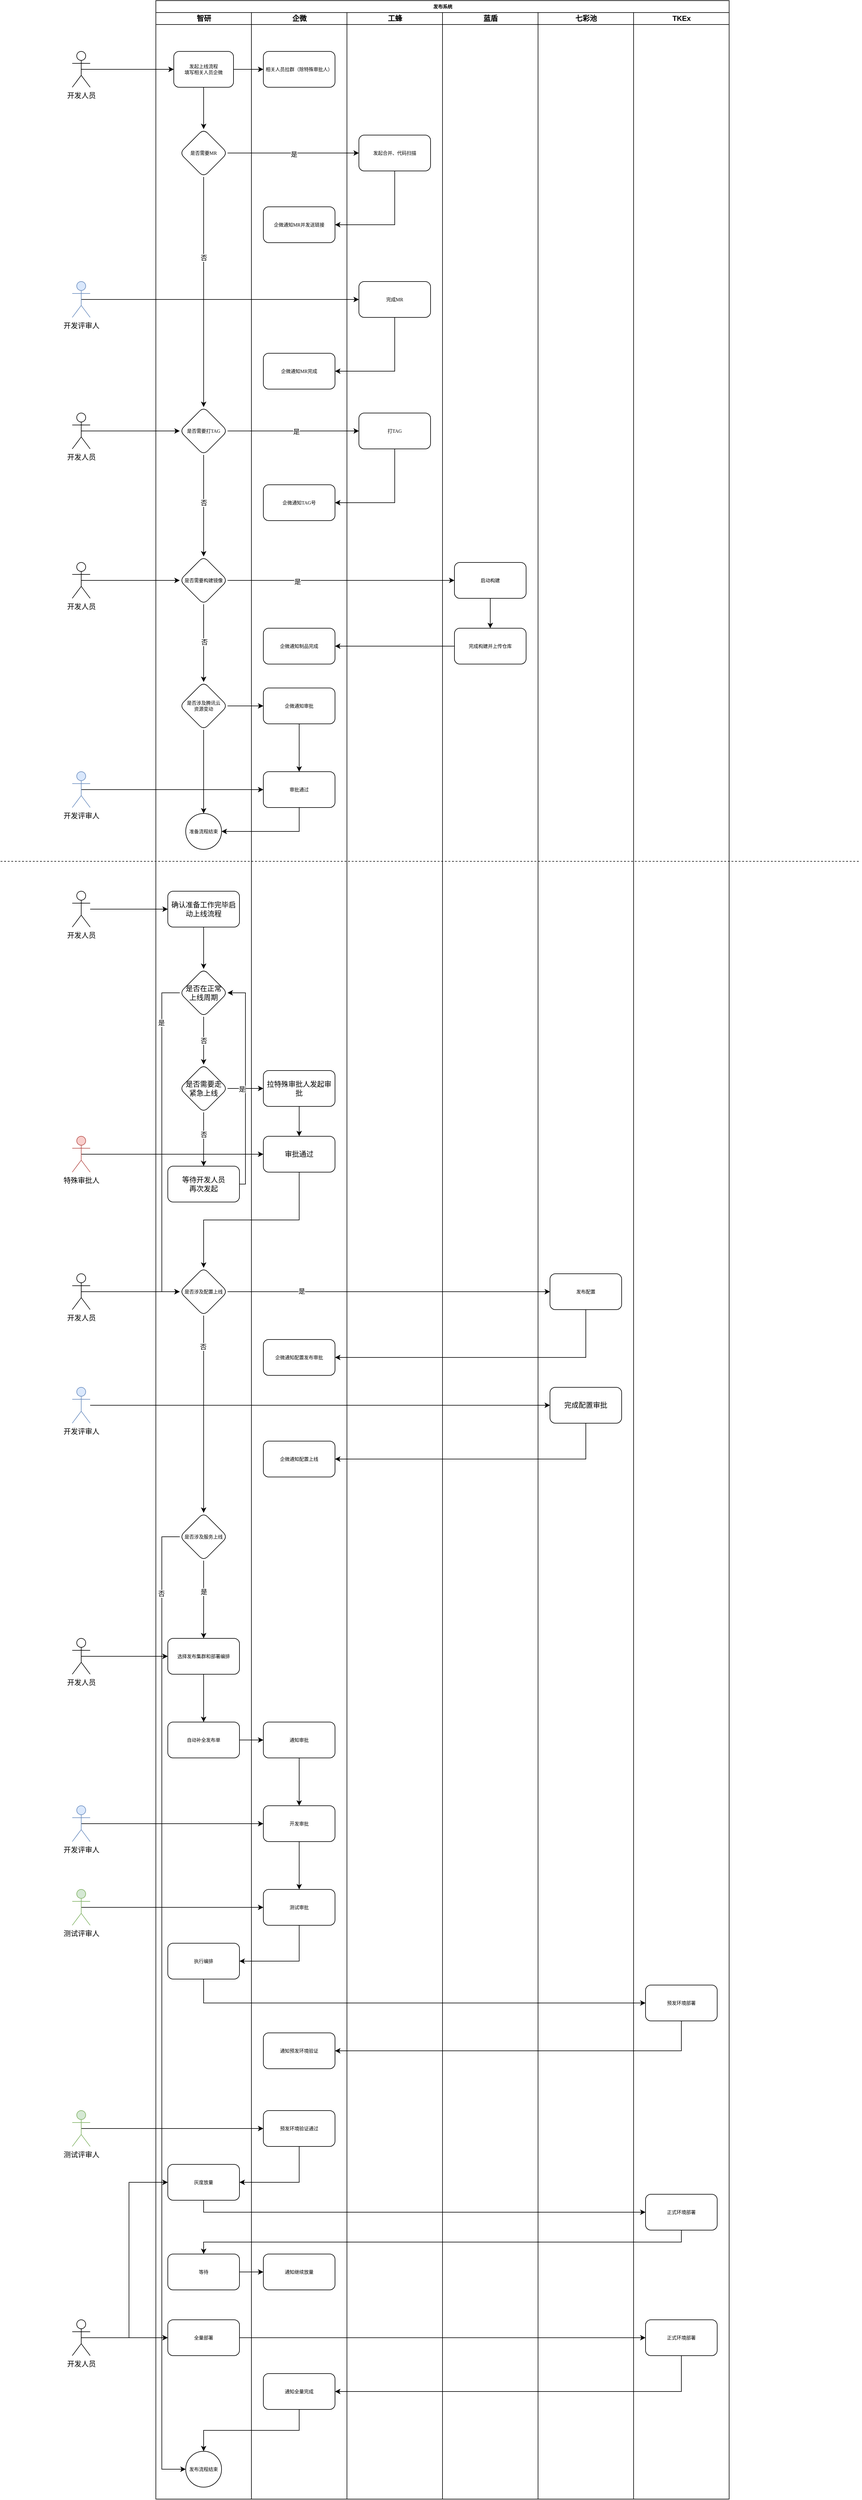 <mxfile version="24.0.6" type="github">
  <diagram name="Page-1" id="74e2e168-ea6b-b213-b513-2b3c1d86103e">
    <mxGraphModel dx="3283" dy="1104" grid="1" gridSize="10" guides="1" tooltips="1" connect="1" arrows="1" fold="1" page="1" pageScale="1" pageWidth="1100" pageHeight="850" background="none" math="0" shadow="0">
      <root>
        <mxCell id="0" />
        <mxCell id="1" parent="0" />
        <mxCell id="77e6c97f196da883-1" value="发布系统" style="swimlane;html=1;childLayout=stackLayout;startSize=20;rounded=0;shadow=0;labelBackgroundColor=none;strokeWidth=1;fontFamily=Verdana;fontSize=8;align=center;" parent="1" vertex="1">
          <mxGeometry x="70" y="40" width="960" height="4180" as="geometry" />
        </mxCell>
        <mxCell id="77e6c97f196da883-2" value="智研" style="swimlane;html=1;startSize=20;" parent="77e6c97f196da883-1" vertex="1">
          <mxGeometry y="20" width="160" height="4160" as="geometry" />
        </mxCell>
        <mxCell id="DUo0tsL1JaWGsY6N60ca-6" value="" style="edgeStyle=orthogonalEdgeStyle;rounded=0;orthogonalLoop=1;jettySize=auto;html=1;" edge="1" parent="77e6c97f196da883-2" source="77e6c97f196da883-8" target="DUo0tsL1JaWGsY6N60ca-5">
          <mxGeometry relative="1" as="geometry" />
        </mxCell>
        <mxCell id="77e6c97f196da883-8" value="发起上线流程&lt;div&gt;填写相关人员企微&lt;/div&gt;" style="rounded=1;whiteSpace=wrap;html=1;shadow=0;labelBackgroundColor=none;strokeWidth=1;fontFamily=Verdana;fontSize=8;align=center;" parent="77e6c97f196da883-2" vertex="1">
          <mxGeometry x="30" y="65" width="100" height="60" as="geometry" />
        </mxCell>
        <mxCell id="DUo0tsL1JaWGsY6N60ca-21" value="否" style="edgeStyle=orthogonalEdgeStyle;rounded=0;orthogonalLoop=1;jettySize=auto;html=1;exitX=0.5;exitY=1;exitDx=0;exitDy=0;" edge="1" parent="77e6c97f196da883-2" source="DUo0tsL1JaWGsY6N60ca-5" target="DUo0tsL1JaWGsY6N60ca-20">
          <mxGeometry x="-0.299" relative="1" as="geometry">
            <mxPoint as="offset" />
          </mxGeometry>
        </mxCell>
        <mxCell id="DUo0tsL1JaWGsY6N60ca-5" value="是否需要MR" style="rhombus;whiteSpace=wrap;html=1;fontSize=8;fontFamily=Verdana;rounded=1;shadow=0;labelBackgroundColor=none;strokeWidth=1;" vertex="1" parent="77e6c97f196da883-2">
          <mxGeometry x="40" y="195" width="80" height="80" as="geometry" />
        </mxCell>
        <mxCell id="DUo0tsL1JaWGsY6N60ca-38" value="" style="edgeStyle=orthogonalEdgeStyle;rounded=0;orthogonalLoop=1;jettySize=auto;html=1;" edge="1" parent="77e6c97f196da883-2" source="DUo0tsL1JaWGsY6N60ca-20" target="DUo0tsL1JaWGsY6N60ca-37">
          <mxGeometry relative="1" as="geometry" />
        </mxCell>
        <mxCell id="DUo0tsL1JaWGsY6N60ca-39" value="否" style="edgeLabel;html=1;align=center;verticalAlign=middle;resizable=0;points=[];" vertex="1" connectable="0" parent="DUo0tsL1JaWGsY6N60ca-38">
          <mxGeometry x="-0.035" y="1" relative="1" as="geometry">
            <mxPoint x="-1" y="-2" as="offset" />
          </mxGeometry>
        </mxCell>
        <mxCell id="DUo0tsL1JaWGsY6N60ca-20" value="是否需要打TAG" style="rhombus;whiteSpace=wrap;html=1;fontSize=8;fontFamily=Verdana;rounded=1;shadow=0;labelBackgroundColor=none;strokeWidth=1;" vertex="1" parent="77e6c97f196da883-2">
          <mxGeometry x="40" y="660" width="80" height="80" as="geometry" />
        </mxCell>
        <mxCell id="DUo0tsL1JaWGsY6N60ca-48" value="" style="edgeStyle=orthogonalEdgeStyle;rounded=0;orthogonalLoop=1;jettySize=auto;html=1;" edge="1" parent="77e6c97f196da883-2" source="DUo0tsL1JaWGsY6N60ca-37">
          <mxGeometry relative="1" as="geometry">
            <mxPoint x="80" y="1120" as="targetPoint" />
          </mxGeometry>
        </mxCell>
        <mxCell id="DUo0tsL1JaWGsY6N60ca-49" value="否" style="edgeLabel;html=1;align=center;verticalAlign=middle;resizable=0;points=[];" vertex="1" connectable="0" parent="DUo0tsL1JaWGsY6N60ca-48">
          <mxGeometry x="-0.032" y="1" relative="1" as="geometry">
            <mxPoint as="offset" />
          </mxGeometry>
        </mxCell>
        <mxCell id="DUo0tsL1JaWGsY6N60ca-37" value="是否需要构建镜像" style="rhombus;whiteSpace=wrap;html=1;fontSize=8;fontFamily=Verdana;rounded=1;shadow=0;labelBackgroundColor=none;strokeWidth=1;" vertex="1" parent="77e6c97f196da883-2">
          <mxGeometry x="40" y="910" width="80" height="80" as="geometry" />
        </mxCell>
        <mxCell id="DUo0tsL1JaWGsY6N60ca-77" value="" style="edgeStyle=orthogonalEdgeStyle;rounded=0;orthogonalLoop=1;jettySize=auto;html=1;" edge="1" parent="77e6c97f196da883-2" source="DUo0tsL1JaWGsY6N60ca-47" target="DUo0tsL1JaWGsY6N60ca-76">
          <mxGeometry relative="1" as="geometry" />
        </mxCell>
        <mxCell id="DUo0tsL1JaWGsY6N60ca-121" value="否" style="edgeLabel;html=1;align=center;verticalAlign=middle;resizable=0;points=[];" vertex="1" connectable="0" parent="DUo0tsL1JaWGsY6N60ca-77">
          <mxGeometry x="-0.686" y="-1" relative="1" as="geometry">
            <mxPoint as="offset" />
          </mxGeometry>
        </mxCell>
        <mxCell id="DUo0tsL1JaWGsY6N60ca-47" value="是否涉及配置上线" style="rhombus;whiteSpace=wrap;html=1;fontSize=8;fontFamily=Verdana;rounded=1;shadow=0;labelBackgroundColor=none;strokeWidth=1;" vertex="1" parent="77e6c97f196da883-2">
          <mxGeometry x="40" y="2100" width="80" height="80" as="geometry" />
        </mxCell>
        <mxCell id="DUo0tsL1JaWGsY6N60ca-118" value="" style="edgeStyle=orthogonalEdgeStyle;rounded=0;orthogonalLoop=1;jettySize=auto;html=1;" edge="1" parent="77e6c97f196da883-2" source="DUo0tsL1JaWGsY6N60ca-76" target="DUo0tsL1JaWGsY6N60ca-117">
          <mxGeometry relative="1" as="geometry" />
        </mxCell>
        <mxCell id="DUo0tsL1JaWGsY6N60ca-122" value="是" style="edgeLabel;html=1;align=center;verticalAlign=middle;resizable=0;points=[];" vertex="1" connectable="0" parent="DUo0tsL1JaWGsY6N60ca-118">
          <mxGeometry x="-0.211" relative="1" as="geometry">
            <mxPoint as="offset" />
          </mxGeometry>
        </mxCell>
        <mxCell id="DUo0tsL1JaWGsY6N60ca-202" style="edgeStyle=orthogonalEdgeStyle;rounded=0;orthogonalLoop=1;jettySize=auto;html=1;exitX=0;exitY=0.5;exitDx=0;exitDy=0;entryX=0;entryY=0.5;entryDx=0;entryDy=0;" edge="1" parent="77e6c97f196da883-2" source="DUo0tsL1JaWGsY6N60ca-76" target="DUo0tsL1JaWGsY6N60ca-199">
          <mxGeometry relative="1" as="geometry">
            <Array as="points">
              <mxPoint x="10" y="2550" />
              <mxPoint x="10" y="4110" />
            </Array>
          </mxGeometry>
        </mxCell>
        <mxCell id="DUo0tsL1JaWGsY6N60ca-203" value="否" style="edgeLabel;html=1;align=center;verticalAlign=middle;resizable=0;points=[];" vertex="1" connectable="0" parent="DUo0tsL1JaWGsY6N60ca-202">
          <mxGeometry x="-0.847" y="-1" relative="1" as="geometry">
            <mxPoint as="offset" />
          </mxGeometry>
        </mxCell>
        <mxCell id="DUo0tsL1JaWGsY6N60ca-76" value="是否涉及服务上线" style="rhombus;whiteSpace=wrap;html=1;fontSize=8;fontFamily=Verdana;rounded=1;shadow=0;labelBackgroundColor=none;strokeWidth=1;" vertex="1" parent="77e6c97f196da883-2">
          <mxGeometry x="40" y="2510" width="80" height="80" as="geometry" />
        </mxCell>
        <mxCell id="DUo0tsL1JaWGsY6N60ca-94" value="" style="edgeStyle=orthogonalEdgeStyle;rounded=0;orthogonalLoop=1;jettySize=auto;html=1;" edge="1" parent="77e6c97f196da883-2" source="DUo0tsL1JaWGsY6N60ca-78" target="DUo0tsL1JaWGsY6N60ca-93">
          <mxGeometry relative="1" as="geometry" />
        </mxCell>
        <mxCell id="DUo0tsL1JaWGsY6N60ca-78" value="是否涉及腾讯云&lt;div&gt;资源变动&lt;/div&gt;" style="rhombus;whiteSpace=wrap;html=1;fontSize=8;fontFamily=Verdana;rounded=1;shadow=0;labelBackgroundColor=none;strokeWidth=1;" vertex="1" parent="77e6c97f196da883-2">
          <mxGeometry x="40" y="1120" width="80" height="80" as="geometry" />
        </mxCell>
        <mxCell id="DUo0tsL1JaWGsY6N60ca-92" value="" style="edgeStyle=orthogonalEdgeStyle;rounded=0;orthogonalLoop=1;jettySize=auto;html=1;" edge="1" parent="77e6c97f196da883-2" source="DUo0tsL1JaWGsY6N60ca-88" target="DUo0tsL1JaWGsY6N60ca-91">
          <mxGeometry relative="1" as="geometry" />
        </mxCell>
        <mxCell id="DUo0tsL1JaWGsY6N60ca-88" value="确认准备工作完毕启动上线流程" style="rounded=1;whiteSpace=wrap;html=1;verticalAlign=middle;" vertex="1" parent="77e6c97f196da883-2">
          <mxGeometry x="20" y="1470" width="120" height="60" as="geometry" />
        </mxCell>
        <mxCell id="DUo0tsL1JaWGsY6N60ca-99" value="否" style="edgeStyle=orthogonalEdgeStyle;rounded=0;orthogonalLoop=1;jettySize=auto;html=1;" edge="1" parent="77e6c97f196da883-2" source="DUo0tsL1JaWGsY6N60ca-91" target="DUo0tsL1JaWGsY6N60ca-98">
          <mxGeometry relative="1" as="geometry" />
        </mxCell>
        <mxCell id="DUo0tsL1JaWGsY6N60ca-110" style="edgeStyle=orthogonalEdgeStyle;rounded=0;orthogonalLoop=1;jettySize=auto;html=1;exitX=0;exitY=0.5;exitDx=0;exitDy=0;" edge="1" parent="77e6c97f196da883-2" source="DUo0tsL1JaWGsY6N60ca-91" target="DUo0tsL1JaWGsY6N60ca-47">
          <mxGeometry relative="1" as="geometry">
            <Array as="points">
              <mxPoint x="10" y="1640" />
              <mxPoint x="10" y="2140" />
            </Array>
          </mxGeometry>
        </mxCell>
        <mxCell id="DUo0tsL1JaWGsY6N60ca-111" value="是" style="edgeLabel;html=1;align=center;verticalAlign=middle;resizable=0;points=[];" vertex="1" connectable="0" parent="DUo0tsL1JaWGsY6N60ca-110">
          <mxGeometry x="-0.716" y="-1" relative="1" as="geometry">
            <mxPoint as="offset" />
          </mxGeometry>
        </mxCell>
        <mxCell id="DUo0tsL1JaWGsY6N60ca-91" value="是否在正常&lt;div&gt;上线周期&lt;/div&gt;" style="rhombus;whiteSpace=wrap;html=1;rounded=1;" vertex="1" parent="77e6c97f196da883-2">
          <mxGeometry x="40" y="1600" width="80" height="80" as="geometry" />
        </mxCell>
        <mxCell id="DUo0tsL1JaWGsY6N60ca-93" value="准备流程结束" style="ellipse;whiteSpace=wrap;html=1;fontSize=8;fontFamily=Verdana;rounded=1;shadow=0;labelBackgroundColor=none;strokeWidth=1;" vertex="1" parent="77e6c97f196da883-2">
          <mxGeometry x="50" y="1340" width="60" height="60" as="geometry" />
        </mxCell>
        <mxCell id="DUo0tsL1JaWGsY6N60ca-113" value="" style="edgeStyle=orthogonalEdgeStyle;rounded=0;orthogonalLoop=1;jettySize=auto;html=1;" edge="1" parent="77e6c97f196da883-2" source="DUo0tsL1JaWGsY6N60ca-98" target="DUo0tsL1JaWGsY6N60ca-112">
          <mxGeometry relative="1" as="geometry" />
        </mxCell>
        <mxCell id="DUo0tsL1JaWGsY6N60ca-116" value="否" style="edgeLabel;html=1;align=center;verticalAlign=middle;resizable=0;points=[];" vertex="1" connectable="0" parent="DUo0tsL1JaWGsY6N60ca-113">
          <mxGeometry x="-0.177" relative="1" as="geometry">
            <mxPoint as="offset" />
          </mxGeometry>
        </mxCell>
        <mxCell id="DUo0tsL1JaWGsY6N60ca-98" value="是否需要走&lt;div&gt;紧急上线&lt;/div&gt;" style="rhombus;whiteSpace=wrap;html=1;rounded=1;" vertex="1" parent="77e6c97f196da883-2">
          <mxGeometry x="40" y="1760" width="80" height="80" as="geometry" />
        </mxCell>
        <mxCell id="DUo0tsL1JaWGsY6N60ca-114" style="edgeStyle=orthogonalEdgeStyle;rounded=0;orthogonalLoop=1;jettySize=auto;html=1;exitX=1;exitY=0.5;exitDx=0;exitDy=0;entryX=1;entryY=0.5;entryDx=0;entryDy=0;" edge="1" parent="77e6c97f196da883-2" source="DUo0tsL1JaWGsY6N60ca-112" target="DUo0tsL1JaWGsY6N60ca-91">
          <mxGeometry relative="1" as="geometry">
            <Array as="points">
              <mxPoint x="150" y="1960" />
              <mxPoint x="150" y="1640" />
            </Array>
          </mxGeometry>
        </mxCell>
        <mxCell id="DUo0tsL1JaWGsY6N60ca-112" value="等待开发人员&lt;div&gt;再次发起&lt;/div&gt;" style="whiteSpace=wrap;html=1;rounded=1;" vertex="1" parent="77e6c97f196da883-2">
          <mxGeometry x="20" y="1930" width="120" height="60" as="geometry" />
        </mxCell>
        <mxCell id="DUo0tsL1JaWGsY6N60ca-124" value="" style="edgeStyle=orthogonalEdgeStyle;rounded=0;orthogonalLoop=1;jettySize=auto;html=1;" edge="1" parent="77e6c97f196da883-2" source="DUo0tsL1JaWGsY6N60ca-117" target="DUo0tsL1JaWGsY6N60ca-123">
          <mxGeometry relative="1" as="geometry" />
        </mxCell>
        <mxCell id="DUo0tsL1JaWGsY6N60ca-117" value="选择发布集群和部署编排" style="whiteSpace=wrap;html=1;fontSize=8;fontFamily=Verdana;rounded=1;shadow=0;labelBackgroundColor=none;strokeWidth=1;" vertex="1" parent="77e6c97f196da883-2">
          <mxGeometry x="20" y="2720" width="120" height="60" as="geometry" />
        </mxCell>
        <mxCell id="DUo0tsL1JaWGsY6N60ca-123" value="自动补全发布单" style="whiteSpace=wrap;html=1;fontSize=8;fontFamily=Verdana;rounded=1;shadow=0;labelBackgroundColor=none;strokeWidth=1;" vertex="1" parent="77e6c97f196da883-2">
          <mxGeometry x="20" y="2860" width="120" height="60" as="geometry" />
        </mxCell>
        <mxCell id="DUo0tsL1JaWGsY6N60ca-138" value="执行编排" style="whiteSpace=wrap;html=1;fontSize=8;fontFamily=Verdana;rounded=1;shadow=0;labelBackgroundColor=none;strokeWidth=1;" vertex="1" parent="77e6c97f196da883-2">
          <mxGeometry x="20" y="3230" width="120" height="60" as="geometry" />
        </mxCell>
        <mxCell id="DUo0tsL1JaWGsY6N60ca-147" value="灰度放量" style="whiteSpace=wrap;html=1;fontSize=8;fontFamily=Verdana;rounded=1;shadow=0;labelBackgroundColor=none;strokeWidth=1;" vertex="1" parent="77e6c97f196da883-2">
          <mxGeometry x="20" y="3600" width="120" height="60" as="geometry" />
        </mxCell>
        <mxCell id="DUo0tsL1JaWGsY6N60ca-151" value="等待" style="whiteSpace=wrap;html=1;fontSize=8;fontFamily=Verdana;rounded=1;shadow=0;labelBackgroundColor=none;strokeWidth=1;" vertex="1" parent="77e6c97f196da883-2">
          <mxGeometry x="20" y="3750" width="120" height="60" as="geometry" />
        </mxCell>
        <mxCell id="DUo0tsL1JaWGsY6N60ca-193" value="全量部署" style="whiteSpace=wrap;html=1;fontSize=8;fontFamily=Verdana;rounded=1;shadow=0;labelBackgroundColor=none;strokeWidth=1;" vertex="1" parent="77e6c97f196da883-2">
          <mxGeometry x="20" y="3860" width="120" height="60" as="geometry" />
        </mxCell>
        <mxCell id="DUo0tsL1JaWGsY6N60ca-199" value="发布流程结束" style="ellipse;whiteSpace=wrap;html=1;fontSize=8;fontFamily=Verdana;rounded=1;shadow=0;labelBackgroundColor=none;strokeWidth=1;" vertex="1" parent="77e6c97f196da883-2">
          <mxGeometry x="50" y="4080" width="60" height="60" as="geometry" />
        </mxCell>
        <mxCell id="77e6c97f196da883-3" value="企微" style="swimlane;html=1;startSize=20;" parent="77e6c97f196da883-1" vertex="1">
          <mxGeometry x="160" y="20" width="160" height="4160" as="geometry" />
        </mxCell>
        <mxCell id="DUo0tsL1JaWGsY6N60ca-3" value="相关人员拉群（除特殊审批人）" style="whiteSpace=wrap;html=1;fontSize=8;fontFamily=Verdana;rounded=1;shadow=0;labelBackgroundColor=none;strokeWidth=1;" vertex="1" parent="77e6c97f196da883-3">
          <mxGeometry x="20" y="65" width="120" height="60" as="geometry" />
        </mxCell>
        <mxCell id="DUo0tsL1JaWGsY6N60ca-10" value="企微通知MR并发送链接" style="whiteSpace=wrap;html=1;fontSize=8;fontFamily=Verdana;rounded=1;shadow=0;labelBackgroundColor=none;strokeWidth=1;" vertex="1" parent="77e6c97f196da883-3">
          <mxGeometry x="20" y="325" width="120" height="60" as="geometry" />
        </mxCell>
        <mxCell id="DUo0tsL1JaWGsY6N60ca-18" value="企微通知MR完成" style="whiteSpace=wrap;html=1;fontSize=8;fontFamily=Verdana;rounded=1;shadow=0;labelBackgroundColor=none;strokeWidth=1;" vertex="1" parent="77e6c97f196da883-3">
          <mxGeometry x="20" y="570" width="120" height="60" as="geometry" />
        </mxCell>
        <mxCell id="DUo0tsL1JaWGsY6N60ca-19" value="" style="edgeStyle=orthogonalEdgeStyle;rounded=0;orthogonalLoop=1;jettySize=auto;html=1;entryX=1;entryY=0.5;entryDx=0;entryDy=0;" edge="1" parent="77e6c97f196da883-3" target="DUo0tsL1JaWGsY6N60ca-18">
          <mxGeometry relative="1" as="geometry">
            <mxPoint x="240" y="510" as="sourcePoint" />
            <Array as="points">
              <mxPoint x="240" y="600" />
            </Array>
          </mxGeometry>
        </mxCell>
        <mxCell id="DUo0tsL1JaWGsY6N60ca-29" value="企微通知TAG号" style="whiteSpace=wrap;html=1;fontSize=8;fontFamily=Verdana;rounded=1;shadow=0;labelBackgroundColor=none;strokeWidth=1;" vertex="1" parent="77e6c97f196da883-3">
          <mxGeometry x="20" y="790" width="120" height="60" as="geometry" />
        </mxCell>
        <mxCell id="DUo0tsL1JaWGsY6N60ca-30" value="" style="edgeStyle=orthogonalEdgeStyle;rounded=0;orthogonalLoop=1;jettySize=auto;html=1;entryX=1;entryY=0.5;entryDx=0;entryDy=0;" edge="1" parent="77e6c97f196da883-3" target="DUo0tsL1JaWGsY6N60ca-29">
          <mxGeometry relative="1" as="geometry">
            <mxPoint x="240" y="730" as="sourcePoint" />
            <Array as="points">
              <mxPoint x="240" y="820" />
            </Array>
          </mxGeometry>
        </mxCell>
        <mxCell id="DUo0tsL1JaWGsY6N60ca-45" value="企微通知制品完成" style="whiteSpace=wrap;html=1;fontSize=8;fontFamily=Verdana;rounded=1;shadow=0;labelBackgroundColor=none;strokeWidth=1;" vertex="1" parent="77e6c97f196da883-3">
          <mxGeometry x="20" y="1030" width="120" height="60" as="geometry" />
        </mxCell>
        <mxCell id="DUo0tsL1JaWGsY6N60ca-57" value="企微通知配置发布审批" style="whiteSpace=wrap;html=1;fontSize=8;fontFamily=Verdana;rounded=1;shadow=0;labelBackgroundColor=none;strokeWidth=1;" vertex="1" parent="77e6c97f196da883-3">
          <mxGeometry x="20" y="2220" width="120" height="60" as="geometry" />
        </mxCell>
        <mxCell id="DUo0tsL1JaWGsY6N60ca-74" value="企微通知配置上线" style="whiteSpace=wrap;html=1;fontSize=8;fontFamily=Verdana;rounded=1;shadow=0;labelBackgroundColor=none;strokeWidth=1;" vertex="1" parent="77e6c97f196da883-3">
          <mxGeometry x="20" y="2390" width="120" height="60" as="geometry" />
        </mxCell>
        <mxCell id="DUo0tsL1JaWGsY6N60ca-82" value="" style="edgeStyle=orthogonalEdgeStyle;rounded=0;orthogonalLoop=1;jettySize=auto;html=1;" edge="1" parent="77e6c97f196da883-3" source="DUo0tsL1JaWGsY6N60ca-79" target="DUo0tsL1JaWGsY6N60ca-81">
          <mxGeometry relative="1" as="geometry" />
        </mxCell>
        <mxCell id="DUo0tsL1JaWGsY6N60ca-79" value="企微通知审批" style="whiteSpace=wrap;html=1;fontSize=8;fontFamily=Verdana;rounded=1;shadow=0;labelBackgroundColor=none;strokeWidth=1;" vertex="1" parent="77e6c97f196da883-3">
          <mxGeometry x="20" y="1130" width="120" height="60" as="geometry" />
        </mxCell>
        <mxCell id="DUo0tsL1JaWGsY6N60ca-81" value="审批通过" style="whiteSpace=wrap;html=1;fontSize=8;fontFamily=Verdana;rounded=1;shadow=0;labelBackgroundColor=none;strokeWidth=1;" vertex="1" parent="77e6c97f196da883-3">
          <mxGeometry x="20" y="1270" width="120" height="60" as="geometry" />
        </mxCell>
        <mxCell id="DUo0tsL1JaWGsY6N60ca-108" value="" style="edgeStyle=orthogonalEdgeStyle;rounded=0;orthogonalLoop=1;jettySize=auto;html=1;" edge="1" parent="77e6c97f196da883-3" source="DUo0tsL1JaWGsY6N60ca-100" target="DUo0tsL1JaWGsY6N60ca-107">
          <mxGeometry relative="1" as="geometry" />
        </mxCell>
        <mxCell id="DUo0tsL1JaWGsY6N60ca-100" value="拉特殊审批人发起审批" style="whiteSpace=wrap;html=1;rounded=1;" vertex="1" parent="77e6c97f196da883-3">
          <mxGeometry x="20" y="1770" width="120" height="60" as="geometry" />
        </mxCell>
        <mxCell id="DUo0tsL1JaWGsY6N60ca-107" value="审批通过" style="whiteSpace=wrap;html=1;rounded=1;" vertex="1" parent="77e6c97f196da883-3">
          <mxGeometry x="20" y="1880" width="120" height="60" as="geometry" />
        </mxCell>
        <mxCell id="DUo0tsL1JaWGsY6N60ca-131" value="" style="edgeStyle=orthogonalEdgeStyle;rounded=0;orthogonalLoop=1;jettySize=auto;html=1;" edge="1" parent="77e6c97f196da883-3" source="DUo0tsL1JaWGsY6N60ca-127" target="DUo0tsL1JaWGsY6N60ca-130">
          <mxGeometry relative="1" as="geometry" />
        </mxCell>
        <mxCell id="DUo0tsL1JaWGsY6N60ca-127" value="通知审批" style="whiteSpace=wrap;html=1;fontSize=8;fontFamily=Verdana;rounded=1;shadow=0;labelBackgroundColor=none;strokeWidth=1;" vertex="1" parent="77e6c97f196da883-3">
          <mxGeometry x="20" y="2860" width="120" height="60" as="geometry" />
        </mxCell>
        <mxCell id="DUo0tsL1JaWGsY6N60ca-134" value="" style="edgeStyle=orthogonalEdgeStyle;rounded=0;orthogonalLoop=1;jettySize=auto;html=1;" edge="1" parent="77e6c97f196da883-3" source="DUo0tsL1JaWGsY6N60ca-130" target="DUo0tsL1JaWGsY6N60ca-133">
          <mxGeometry relative="1" as="geometry" />
        </mxCell>
        <mxCell id="DUo0tsL1JaWGsY6N60ca-130" value="开发审批" style="whiteSpace=wrap;html=1;fontSize=8;fontFamily=Verdana;rounded=1;shadow=0;labelBackgroundColor=none;strokeWidth=1;" vertex="1" parent="77e6c97f196da883-3">
          <mxGeometry x="20" y="3000" width="120" height="60" as="geometry" />
        </mxCell>
        <mxCell id="DUo0tsL1JaWGsY6N60ca-133" value="测试审批" style="whiteSpace=wrap;html=1;fontSize=8;fontFamily=Verdana;rounded=1;shadow=0;labelBackgroundColor=none;strokeWidth=1;" vertex="1" parent="77e6c97f196da883-3">
          <mxGeometry x="20" y="3140" width="120" height="60" as="geometry" />
        </mxCell>
        <mxCell id="DUo0tsL1JaWGsY6N60ca-142" value="通知预发环境验证" style="whiteSpace=wrap;html=1;fontSize=8;fontFamily=Verdana;rounded=1;shadow=0;labelBackgroundColor=none;strokeWidth=1;" vertex="1" parent="77e6c97f196da883-3">
          <mxGeometry x="20" y="3380" width="120" height="60" as="geometry" />
        </mxCell>
        <mxCell id="DUo0tsL1JaWGsY6N60ca-145" value="预发环境验证通过" style="whiteSpace=wrap;html=1;fontSize=8;fontFamily=Verdana;rounded=1;shadow=0;labelBackgroundColor=none;strokeWidth=1;" vertex="1" parent="77e6c97f196da883-3">
          <mxGeometry x="20" y="3510" width="120" height="60" as="geometry" />
        </mxCell>
        <mxCell id="DUo0tsL1JaWGsY6N60ca-190" value="通知继续放量" style="whiteSpace=wrap;html=1;fontSize=8;fontFamily=Verdana;rounded=1;shadow=0;labelBackgroundColor=none;strokeWidth=1;" vertex="1" parent="77e6c97f196da883-3">
          <mxGeometry x="20" y="3750" width="120" height="60" as="geometry" />
        </mxCell>
        <mxCell id="DUo0tsL1JaWGsY6N60ca-198" value="通知全量完成" style="whiteSpace=wrap;html=1;fontSize=8;fontFamily=Verdana;rounded=1;shadow=0;labelBackgroundColor=none;strokeWidth=1;" vertex="1" parent="77e6c97f196da883-3">
          <mxGeometry x="20" y="3950" width="120" height="60" as="geometry" />
        </mxCell>
        <mxCell id="77e6c97f196da883-4" value="工蜂" style="swimlane;html=1;startSize=20;" parent="77e6c97f196da883-1" vertex="1">
          <mxGeometry x="320" y="20" width="160" height="4160" as="geometry" />
        </mxCell>
        <mxCell id="DUo0tsL1JaWGsY6N60ca-7" value="发起合并、代码扫描" style="whiteSpace=wrap;html=1;fontSize=8;fontFamily=Verdana;rounded=1;shadow=0;labelBackgroundColor=none;strokeWidth=1;" vertex="1" parent="77e6c97f196da883-4">
          <mxGeometry x="20" y="205" width="120" height="60" as="geometry" />
        </mxCell>
        <mxCell id="DUo0tsL1JaWGsY6N60ca-15" value="完成MR" style="whiteSpace=wrap;html=1;fontSize=8;fontFamily=Verdana;rounded=1;shadow=0;labelBackgroundColor=none;strokeWidth=1;" vertex="1" parent="77e6c97f196da883-4">
          <mxGeometry x="20" y="450" width="120" height="60" as="geometry" />
        </mxCell>
        <mxCell id="DUo0tsL1JaWGsY6N60ca-22" value="打TAG" style="whiteSpace=wrap;html=1;fontSize=8;fontFamily=Verdana;rounded=1;shadow=0;labelBackgroundColor=none;strokeWidth=1;" vertex="1" parent="77e6c97f196da883-4">
          <mxGeometry x="20" y="670" width="120" height="60" as="geometry" />
        </mxCell>
        <mxCell id="77e6c97f196da883-5" value="蓝盾" style="swimlane;html=1;startSize=20;" parent="77e6c97f196da883-1" vertex="1">
          <mxGeometry x="480" y="20" width="160" height="4160" as="geometry" />
        </mxCell>
        <mxCell id="DUo0tsL1JaWGsY6N60ca-44" value="" style="edgeStyle=orthogonalEdgeStyle;rounded=0;orthogonalLoop=1;jettySize=auto;html=1;" edge="1" parent="77e6c97f196da883-5" source="DUo0tsL1JaWGsY6N60ca-40" target="DUo0tsL1JaWGsY6N60ca-43">
          <mxGeometry relative="1" as="geometry" />
        </mxCell>
        <mxCell id="DUo0tsL1JaWGsY6N60ca-40" value="启动构建" style="whiteSpace=wrap;html=1;fontSize=8;fontFamily=Verdana;rounded=1;shadow=0;labelBackgroundColor=none;strokeWidth=1;" vertex="1" parent="77e6c97f196da883-5">
          <mxGeometry x="20" y="920" width="120" height="60" as="geometry" />
        </mxCell>
        <mxCell id="DUo0tsL1JaWGsY6N60ca-43" value="完成构建并上传仓库" style="whiteSpace=wrap;html=1;fontSize=8;fontFamily=Verdana;rounded=1;shadow=0;labelBackgroundColor=none;strokeWidth=1;" vertex="1" parent="77e6c97f196da883-5">
          <mxGeometry x="20" y="1030" width="120" height="60" as="geometry" />
        </mxCell>
        <mxCell id="77e6c97f196da883-6" value="七彩池" style="swimlane;html=1;startSize=20;swimlaneFillColor=none;" parent="77e6c97f196da883-1" vertex="1">
          <mxGeometry x="640" y="20" width="160" height="4160" as="geometry" />
        </mxCell>
        <mxCell id="DUo0tsL1JaWGsY6N60ca-54" value="发布配置" style="whiteSpace=wrap;html=1;fontSize=8;fontFamily=Verdana;rounded=1;shadow=0;labelBackgroundColor=none;strokeWidth=1;" vertex="1" parent="77e6c97f196da883-6">
          <mxGeometry x="20" y="2110" width="120" height="60" as="geometry" />
        </mxCell>
        <mxCell id="DUo0tsL1JaWGsY6N60ca-72" value="完成配置审批" style="rounded=1;whiteSpace=wrap;html=1;verticalAlign=middle;align=center;" vertex="1" parent="77e6c97f196da883-6">
          <mxGeometry x="20" y="2300" width="120" height="60" as="geometry" />
        </mxCell>
        <mxCell id="77e6c97f196da883-7" value="TKEx" style="swimlane;html=1;startSize=20;" parent="77e6c97f196da883-1" vertex="1">
          <mxGeometry x="800" y="20" width="160" height="4160" as="geometry" />
        </mxCell>
        <mxCell id="DUo0tsL1JaWGsY6N60ca-140" value="预发环境部署" style="whiteSpace=wrap;html=1;fontSize=8;fontFamily=Verdana;rounded=1;shadow=0;labelBackgroundColor=none;strokeWidth=1;" vertex="1" parent="77e6c97f196da883-7">
          <mxGeometry x="20" y="3300" width="120" height="60" as="geometry" />
        </mxCell>
        <mxCell id="DUo0tsL1JaWGsY6N60ca-149" value="正式环境部署" style="whiteSpace=wrap;html=1;fontSize=8;fontFamily=Verdana;rounded=1;shadow=0;labelBackgroundColor=none;strokeWidth=1;" vertex="1" parent="77e6c97f196da883-7">
          <mxGeometry x="20" y="3650" width="120" height="60" as="geometry" />
        </mxCell>
        <mxCell id="DUo0tsL1JaWGsY6N60ca-196" value="正式环境部署" style="whiteSpace=wrap;html=1;fontSize=8;fontFamily=Verdana;rounded=1;shadow=0;labelBackgroundColor=none;strokeWidth=1;" vertex="1" parent="77e6c97f196da883-7">
          <mxGeometry x="20" y="3860" width="120" height="60" as="geometry" />
        </mxCell>
        <mxCell id="DUo0tsL1JaWGsY6N60ca-4" value="" style="edgeStyle=orthogonalEdgeStyle;rounded=0;orthogonalLoop=1;jettySize=auto;html=1;" edge="1" parent="77e6c97f196da883-1" source="77e6c97f196da883-8" target="DUo0tsL1JaWGsY6N60ca-3">
          <mxGeometry relative="1" as="geometry" />
        </mxCell>
        <mxCell id="DUo0tsL1JaWGsY6N60ca-8" value="" style="edgeStyle=orthogonalEdgeStyle;rounded=0;orthogonalLoop=1;jettySize=auto;html=1;" edge="1" parent="77e6c97f196da883-1" source="DUo0tsL1JaWGsY6N60ca-5" target="DUo0tsL1JaWGsY6N60ca-7">
          <mxGeometry relative="1" as="geometry" />
        </mxCell>
        <mxCell id="DUo0tsL1JaWGsY6N60ca-9" value="是" style="edgeLabel;html=1;align=center;verticalAlign=middle;resizable=0;points=[];" vertex="1" connectable="0" parent="DUo0tsL1JaWGsY6N60ca-8">
          <mxGeometry x="0.009" y="-2" relative="1" as="geometry">
            <mxPoint as="offset" />
          </mxGeometry>
        </mxCell>
        <mxCell id="DUo0tsL1JaWGsY6N60ca-11" value="" style="edgeStyle=orthogonalEdgeStyle;rounded=0;orthogonalLoop=1;jettySize=auto;html=1;entryX=1;entryY=0.5;entryDx=0;entryDy=0;" edge="1" parent="77e6c97f196da883-1" source="DUo0tsL1JaWGsY6N60ca-7" target="DUo0tsL1JaWGsY6N60ca-10">
          <mxGeometry relative="1" as="geometry">
            <Array as="points">
              <mxPoint x="400" y="375" />
            </Array>
          </mxGeometry>
        </mxCell>
        <mxCell id="DUo0tsL1JaWGsY6N60ca-23" value="" style="edgeStyle=orthogonalEdgeStyle;rounded=0;orthogonalLoop=1;jettySize=auto;html=1;" edge="1" parent="77e6c97f196da883-1" source="DUo0tsL1JaWGsY6N60ca-20" target="DUo0tsL1JaWGsY6N60ca-22">
          <mxGeometry relative="1" as="geometry" />
        </mxCell>
        <mxCell id="DUo0tsL1JaWGsY6N60ca-31" value="是" style="edgeLabel;html=1;align=center;verticalAlign=middle;resizable=0;points=[];" vertex="1" connectable="0" parent="DUo0tsL1JaWGsY6N60ca-23">
          <mxGeometry x="0.045" y="-1" relative="1" as="geometry">
            <mxPoint as="offset" />
          </mxGeometry>
        </mxCell>
        <mxCell id="DUo0tsL1JaWGsY6N60ca-41" value="" style="edgeStyle=orthogonalEdgeStyle;rounded=0;orthogonalLoop=1;jettySize=auto;html=1;" edge="1" parent="77e6c97f196da883-1" source="DUo0tsL1JaWGsY6N60ca-37" target="DUo0tsL1JaWGsY6N60ca-40">
          <mxGeometry relative="1" as="geometry" />
        </mxCell>
        <mxCell id="DUo0tsL1JaWGsY6N60ca-42" value="是" style="edgeLabel;html=1;align=center;verticalAlign=middle;resizable=0;points=[];" vertex="1" connectable="0" parent="DUo0tsL1JaWGsY6N60ca-41">
          <mxGeometry x="-0.387" y="-2" relative="1" as="geometry">
            <mxPoint as="offset" />
          </mxGeometry>
        </mxCell>
        <mxCell id="DUo0tsL1JaWGsY6N60ca-46" value="" style="edgeStyle=orthogonalEdgeStyle;rounded=0;orthogonalLoop=1;jettySize=auto;html=1;" edge="1" parent="77e6c97f196da883-1" source="DUo0tsL1JaWGsY6N60ca-43" target="DUo0tsL1JaWGsY6N60ca-45">
          <mxGeometry relative="1" as="geometry" />
        </mxCell>
        <mxCell id="DUo0tsL1JaWGsY6N60ca-55" value="" style="edgeStyle=orthogonalEdgeStyle;rounded=0;orthogonalLoop=1;jettySize=auto;html=1;" edge="1" parent="77e6c97f196da883-1" source="DUo0tsL1JaWGsY6N60ca-47" target="DUo0tsL1JaWGsY6N60ca-54">
          <mxGeometry relative="1" as="geometry" />
        </mxCell>
        <mxCell id="DUo0tsL1JaWGsY6N60ca-56" value="是" style="edgeLabel;html=1;align=center;verticalAlign=middle;resizable=0;points=[];" vertex="1" connectable="0" parent="DUo0tsL1JaWGsY6N60ca-55">
          <mxGeometry x="-0.573" y="-1" relative="1" as="geometry">
            <mxPoint x="8" y="-2" as="offset" />
          </mxGeometry>
        </mxCell>
        <mxCell id="DUo0tsL1JaWGsY6N60ca-58" value="" style="edgeStyle=orthogonalEdgeStyle;rounded=0;orthogonalLoop=1;jettySize=auto;html=1;entryX=1;entryY=0.5;entryDx=0;entryDy=0;exitX=0.5;exitY=1;exitDx=0;exitDy=0;" edge="1" parent="77e6c97f196da883-1" target="DUo0tsL1JaWGsY6N60ca-57" source="DUo0tsL1JaWGsY6N60ca-54">
          <mxGeometry relative="1" as="geometry">
            <mxPoint x="400" y="1230" as="sourcePoint" />
            <Array as="points">
              <mxPoint x="720" y="2270" />
            </Array>
          </mxGeometry>
        </mxCell>
        <mxCell id="DUo0tsL1JaWGsY6N60ca-75" style="edgeStyle=orthogonalEdgeStyle;rounded=0;orthogonalLoop=1;jettySize=auto;html=1;exitX=0.5;exitY=1;exitDx=0;exitDy=0;entryX=1;entryY=0.5;entryDx=0;entryDy=0;" edge="1" parent="77e6c97f196da883-1" source="DUo0tsL1JaWGsY6N60ca-72" target="DUo0tsL1JaWGsY6N60ca-74">
          <mxGeometry relative="1" as="geometry" />
        </mxCell>
        <mxCell id="DUo0tsL1JaWGsY6N60ca-80" value="" style="edgeStyle=orthogonalEdgeStyle;rounded=0;orthogonalLoop=1;jettySize=auto;html=1;" edge="1" parent="77e6c97f196da883-1" source="DUo0tsL1JaWGsY6N60ca-78" target="DUo0tsL1JaWGsY6N60ca-79">
          <mxGeometry relative="1" as="geometry" />
        </mxCell>
        <mxCell id="DUo0tsL1JaWGsY6N60ca-95" style="edgeStyle=orthogonalEdgeStyle;rounded=0;orthogonalLoop=1;jettySize=auto;html=1;exitX=0.5;exitY=1;exitDx=0;exitDy=0;entryX=1;entryY=0.5;entryDx=0;entryDy=0;" edge="1" parent="77e6c97f196da883-1" source="DUo0tsL1JaWGsY6N60ca-81" target="DUo0tsL1JaWGsY6N60ca-93">
          <mxGeometry relative="1" as="geometry" />
        </mxCell>
        <mxCell id="DUo0tsL1JaWGsY6N60ca-101" value="" style="edgeStyle=orthogonalEdgeStyle;rounded=0;orthogonalLoop=1;jettySize=auto;html=1;" edge="1" parent="77e6c97f196da883-1" source="DUo0tsL1JaWGsY6N60ca-98" target="DUo0tsL1JaWGsY6N60ca-100">
          <mxGeometry relative="1" as="geometry" />
        </mxCell>
        <mxCell id="DUo0tsL1JaWGsY6N60ca-102" value="是" style="edgeLabel;html=1;align=center;verticalAlign=middle;resizable=0;points=[];" vertex="1" connectable="0" parent="DUo0tsL1JaWGsY6N60ca-101">
          <mxGeometry x="-0.205" y="-1" relative="1" as="geometry">
            <mxPoint as="offset" />
          </mxGeometry>
        </mxCell>
        <mxCell id="DUo0tsL1JaWGsY6N60ca-115" style="edgeStyle=orthogonalEdgeStyle;rounded=0;orthogonalLoop=1;jettySize=auto;html=1;exitX=0.5;exitY=1;exitDx=0;exitDy=0;entryX=0.5;entryY=0;entryDx=0;entryDy=0;" edge="1" parent="77e6c97f196da883-1" source="DUo0tsL1JaWGsY6N60ca-107" target="DUo0tsL1JaWGsY6N60ca-47">
          <mxGeometry relative="1" as="geometry" />
        </mxCell>
        <mxCell id="DUo0tsL1JaWGsY6N60ca-128" style="edgeStyle=orthogonalEdgeStyle;rounded=0;orthogonalLoop=1;jettySize=auto;html=1;exitX=1;exitY=0.5;exitDx=0;exitDy=0;entryX=0;entryY=0.5;entryDx=0;entryDy=0;" edge="1" parent="77e6c97f196da883-1" source="DUo0tsL1JaWGsY6N60ca-123" target="DUo0tsL1JaWGsY6N60ca-127">
          <mxGeometry relative="1" as="geometry" />
        </mxCell>
        <mxCell id="DUo0tsL1JaWGsY6N60ca-139" style="edgeStyle=orthogonalEdgeStyle;rounded=0;orthogonalLoop=1;jettySize=auto;html=1;exitX=0.5;exitY=1;exitDx=0;exitDy=0;entryX=1;entryY=0.5;entryDx=0;entryDy=0;" edge="1" parent="77e6c97f196da883-1" source="DUo0tsL1JaWGsY6N60ca-133" target="DUo0tsL1JaWGsY6N60ca-138">
          <mxGeometry relative="1" as="geometry" />
        </mxCell>
        <mxCell id="DUo0tsL1JaWGsY6N60ca-141" style="edgeStyle=orthogonalEdgeStyle;rounded=0;orthogonalLoop=1;jettySize=auto;html=1;exitX=0.5;exitY=1;exitDx=0;exitDy=0;entryX=0;entryY=0.5;entryDx=0;entryDy=0;" edge="1" parent="77e6c97f196da883-1" source="DUo0tsL1JaWGsY6N60ca-138" target="DUo0tsL1JaWGsY6N60ca-140">
          <mxGeometry relative="1" as="geometry" />
        </mxCell>
        <mxCell id="DUo0tsL1JaWGsY6N60ca-143" style="edgeStyle=orthogonalEdgeStyle;rounded=0;orthogonalLoop=1;jettySize=auto;html=1;exitX=0.5;exitY=1;exitDx=0;exitDy=0;entryX=1;entryY=0.5;entryDx=0;entryDy=0;" edge="1" parent="77e6c97f196da883-1" source="DUo0tsL1JaWGsY6N60ca-140" target="DUo0tsL1JaWGsY6N60ca-142">
          <mxGeometry relative="1" as="geometry" />
        </mxCell>
        <mxCell id="DUo0tsL1JaWGsY6N60ca-148" style="edgeStyle=orthogonalEdgeStyle;rounded=0;orthogonalLoop=1;jettySize=auto;html=1;exitX=0.5;exitY=1;exitDx=0;exitDy=0;entryX=1;entryY=0.5;entryDx=0;entryDy=0;" edge="1" parent="77e6c97f196da883-1" source="DUo0tsL1JaWGsY6N60ca-145" target="DUo0tsL1JaWGsY6N60ca-147">
          <mxGeometry relative="1" as="geometry" />
        </mxCell>
        <mxCell id="DUo0tsL1JaWGsY6N60ca-150" style="edgeStyle=orthogonalEdgeStyle;rounded=0;orthogonalLoop=1;jettySize=auto;html=1;exitX=0.5;exitY=1;exitDx=0;exitDy=0;entryX=0;entryY=0.5;entryDx=0;entryDy=0;" edge="1" parent="77e6c97f196da883-1" source="DUo0tsL1JaWGsY6N60ca-147" target="DUo0tsL1JaWGsY6N60ca-149">
          <mxGeometry relative="1" as="geometry" />
        </mxCell>
        <mxCell id="DUo0tsL1JaWGsY6N60ca-152" style="edgeStyle=orthogonalEdgeStyle;rounded=0;orthogonalLoop=1;jettySize=auto;html=1;exitX=0.5;exitY=1;exitDx=0;exitDy=0;" edge="1" parent="77e6c97f196da883-1" source="DUo0tsL1JaWGsY6N60ca-149" target="DUo0tsL1JaWGsY6N60ca-151">
          <mxGeometry relative="1" as="geometry" />
        </mxCell>
        <mxCell id="DUo0tsL1JaWGsY6N60ca-191" style="edgeStyle=orthogonalEdgeStyle;rounded=0;orthogonalLoop=1;jettySize=auto;html=1;exitX=1;exitY=0.5;exitDx=0;exitDy=0;entryX=0;entryY=0.5;entryDx=0;entryDy=0;" edge="1" parent="77e6c97f196da883-1" source="DUo0tsL1JaWGsY6N60ca-151" target="DUo0tsL1JaWGsY6N60ca-190">
          <mxGeometry relative="1" as="geometry" />
        </mxCell>
        <mxCell id="DUo0tsL1JaWGsY6N60ca-197" style="edgeStyle=orthogonalEdgeStyle;rounded=0;orthogonalLoop=1;jettySize=auto;html=1;exitX=1;exitY=0.5;exitDx=0;exitDy=0;entryX=0;entryY=0.5;entryDx=0;entryDy=0;" edge="1" parent="77e6c97f196da883-1" source="DUo0tsL1JaWGsY6N60ca-193" target="DUo0tsL1JaWGsY6N60ca-196">
          <mxGeometry relative="1" as="geometry" />
        </mxCell>
        <mxCell id="DUo0tsL1JaWGsY6N60ca-200" style="edgeStyle=orthogonalEdgeStyle;rounded=0;orthogonalLoop=1;jettySize=auto;html=1;exitX=0.5;exitY=1;exitDx=0;exitDy=0;entryX=1;entryY=0.5;entryDx=0;entryDy=0;" edge="1" parent="77e6c97f196da883-1" source="DUo0tsL1JaWGsY6N60ca-196" target="DUo0tsL1JaWGsY6N60ca-198">
          <mxGeometry relative="1" as="geometry" />
        </mxCell>
        <mxCell id="DUo0tsL1JaWGsY6N60ca-201" style="edgeStyle=orthogonalEdgeStyle;rounded=0;orthogonalLoop=1;jettySize=auto;html=1;exitX=0.5;exitY=1;exitDx=0;exitDy=0;" edge="1" parent="77e6c97f196da883-1" source="DUo0tsL1JaWGsY6N60ca-198" target="DUo0tsL1JaWGsY6N60ca-199">
          <mxGeometry relative="1" as="geometry" />
        </mxCell>
        <mxCell id="DUo0tsL1JaWGsY6N60ca-2" style="edgeStyle=orthogonalEdgeStyle;rounded=0;orthogonalLoop=1;jettySize=auto;html=1;exitX=0.5;exitY=0.5;exitDx=0;exitDy=0;exitPerimeter=0;entryX=0;entryY=0.5;entryDx=0;entryDy=0;" edge="1" parent="1" source="DUo0tsL1JaWGsY6N60ca-1" target="77e6c97f196da883-8">
          <mxGeometry relative="1" as="geometry" />
        </mxCell>
        <mxCell id="DUo0tsL1JaWGsY6N60ca-1" value="开发人员" style="shape=umlActor;verticalLabelPosition=bottom;verticalAlign=top;html=1;outlineConnect=0;" vertex="1" parent="1">
          <mxGeometry x="-70" y="125" width="30" height="60" as="geometry" />
        </mxCell>
        <mxCell id="DUo0tsL1JaWGsY6N60ca-16" style="edgeStyle=orthogonalEdgeStyle;rounded=0;orthogonalLoop=1;jettySize=auto;html=1;exitX=0.5;exitY=0.5;exitDx=0;exitDy=0;exitPerimeter=0;" edge="1" parent="1" source="DUo0tsL1JaWGsY6N60ca-12" target="DUo0tsL1JaWGsY6N60ca-15">
          <mxGeometry relative="1" as="geometry" />
        </mxCell>
        <mxCell id="DUo0tsL1JaWGsY6N60ca-12" value="开发评审人" style="shape=umlActor;verticalLabelPosition=bottom;verticalAlign=top;html=1;outlineConnect=0;fillColor=#dae8fc;strokeColor=#6c8ebf;" vertex="1" parent="1">
          <mxGeometry x="-70" y="510" width="30" height="60" as="geometry" />
        </mxCell>
        <mxCell id="DUo0tsL1JaWGsY6N60ca-35" style="edgeStyle=orthogonalEdgeStyle;rounded=0;orthogonalLoop=1;jettySize=auto;html=1;exitX=0.5;exitY=0.5;exitDx=0;exitDy=0;exitPerimeter=0;entryX=0;entryY=0.5;entryDx=0;entryDy=0;" edge="1" parent="1" source="DUo0tsL1JaWGsY6N60ca-36">
          <mxGeometry relative="1" as="geometry">
            <mxPoint x="110" y="760" as="targetPoint" />
          </mxGeometry>
        </mxCell>
        <mxCell id="DUo0tsL1JaWGsY6N60ca-36" value="开发人员" style="shape=umlActor;verticalLabelPosition=bottom;verticalAlign=top;html=1;outlineConnect=0;" vertex="1" parent="1">
          <mxGeometry x="-70" y="730" width="30" height="60" as="geometry" />
        </mxCell>
        <mxCell id="DUo0tsL1JaWGsY6N60ca-50" style="edgeStyle=orthogonalEdgeStyle;rounded=0;orthogonalLoop=1;jettySize=auto;html=1;exitX=0.5;exitY=0.5;exitDx=0;exitDy=0;exitPerimeter=0;entryX=0;entryY=0.5;entryDx=0;entryDy=0;" edge="1" parent="1" source="DUo0tsL1JaWGsY6N60ca-51">
          <mxGeometry relative="1" as="geometry">
            <mxPoint x="110" y="1010" as="targetPoint" />
          </mxGeometry>
        </mxCell>
        <mxCell id="DUo0tsL1JaWGsY6N60ca-51" value="开发人员" style="shape=umlActor;verticalLabelPosition=bottom;verticalAlign=top;html=1;outlineConnect=0;" vertex="1" parent="1">
          <mxGeometry x="-70" y="980" width="30" height="60" as="geometry" />
        </mxCell>
        <mxCell id="DUo0tsL1JaWGsY6N60ca-84" style="edgeStyle=orthogonalEdgeStyle;rounded=0;orthogonalLoop=1;jettySize=auto;html=1;exitX=0.5;exitY=0.5;exitDx=0;exitDy=0;exitPerimeter=0;" edge="1" parent="1" source="DUo0tsL1JaWGsY6N60ca-83" target="DUo0tsL1JaWGsY6N60ca-81">
          <mxGeometry relative="1" as="geometry" />
        </mxCell>
        <mxCell id="DUo0tsL1JaWGsY6N60ca-83" value="开发评审人" style="shape=umlActor;verticalLabelPosition=bottom;verticalAlign=top;html=1;outlineConnect=0;fillColor=#dae8fc;strokeColor=#6c8ebf;" vertex="1" parent="1">
          <mxGeometry x="-70" y="1330" width="30" height="60" as="geometry" />
        </mxCell>
        <mxCell id="DUo0tsL1JaWGsY6N60ca-53" value="开发人员" style="shape=umlActor;verticalLabelPosition=bottom;verticalAlign=top;html=1;outlineConnect=0;" vertex="1" parent="1">
          <mxGeometry x="-70" y="2170" width="30" height="60" as="geometry" />
        </mxCell>
        <mxCell id="DUo0tsL1JaWGsY6N60ca-69" value="开发评审人" style="shape=umlActor;verticalLabelPosition=bottom;verticalAlign=top;html=1;outlineConnect=0;fillColor=#dae8fc;strokeColor=#6c8ebf;" vertex="1" parent="1">
          <mxGeometry x="-70" y="2360" width="30" height="60" as="geometry" />
        </mxCell>
        <mxCell id="DUo0tsL1JaWGsY6N60ca-52" style="edgeStyle=orthogonalEdgeStyle;rounded=0;orthogonalLoop=1;jettySize=auto;html=1;exitX=0.5;exitY=0.5;exitDx=0;exitDy=0;exitPerimeter=0;" edge="1" parent="1" source="DUo0tsL1JaWGsY6N60ca-53" target="DUo0tsL1JaWGsY6N60ca-47">
          <mxGeometry relative="1" as="geometry">
            <mxPoint x="100" y="1599" as="targetPoint" />
          </mxGeometry>
        </mxCell>
        <mxCell id="DUo0tsL1JaWGsY6N60ca-73" value="" style="edgeStyle=orthogonalEdgeStyle;rounded=0;orthogonalLoop=1;jettySize=auto;html=1;" edge="1" parent="1" source="DUo0tsL1JaWGsY6N60ca-69" target="DUo0tsL1JaWGsY6N60ca-72">
          <mxGeometry relative="1" as="geometry" />
        </mxCell>
        <mxCell id="DUo0tsL1JaWGsY6N60ca-89" value="" style="edgeStyle=orthogonalEdgeStyle;rounded=0;orthogonalLoop=1;jettySize=auto;html=1;" edge="1" parent="1" source="DUo0tsL1JaWGsY6N60ca-87" target="DUo0tsL1JaWGsY6N60ca-88">
          <mxGeometry relative="1" as="geometry" />
        </mxCell>
        <mxCell id="DUo0tsL1JaWGsY6N60ca-87" value="开发人员" style="shape=umlActor;verticalLabelPosition=bottom;verticalAlign=top;html=1;outlineConnect=0;" vertex="1" parent="1">
          <mxGeometry x="-70" y="1530" width="30" height="60" as="geometry" />
        </mxCell>
        <mxCell id="DUo0tsL1JaWGsY6N60ca-90" value="" style="endArrow=none;dashed=1;html=1;rounded=0;" edge="1" parent="1">
          <mxGeometry width="50" height="50" relative="1" as="geometry">
            <mxPoint x="-190" y="1480" as="sourcePoint" />
            <mxPoint x="1250" y="1480" as="targetPoint" />
          </mxGeometry>
        </mxCell>
        <mxCell id="DUo0tsL1JaWGsY6N60ca-109" style="edgeStyle=orthogonalEdgeStyle;rounded=0;orthogonalLoop=1;jettySize=auto;html=1;exitX=0.5;exitY=0.5;exitDx=0;exitDy=0;exitPerimeter=0;entryX=0;entryY=0.5;entryDx=0;entryDy=0;" edge="1" parent="1" source="DUo0tsL1JaWGsY6N60ca-103" target="DUo0tsL1JaWGsY6N60ca-107">
          <mxGeometry relative="1" as="geometry" />
        </mxCell>
        <mxCell id="DUo0tsL1JaWGsY6N60ca-103" value="特殊审批人" style="shape=umlActor;verticalLabelPosition=bottom;verticalAlign=top;html=1;outlineConnect=0;fillColor=#f8cecc;strokeColor=#b85450;" vertex="1" parent="1">
          <mxGeometry x="-70" y="1940" width="30" height="60" as="geometry" />
        </mxCell>
        <mxCell id="DUo0tsL1JaWGsY6N60ca-119" value="开发人员" style="shape=umlActor;verticalLabelPosition=bottom;verticalAlign=top;html=1;outlineConnect=0;" vertex="1" parent="1">
          <mxGeometry x="-70" y="2780" width="30" height="60" as="geometry" />
        </mxCell>
        <mxCell id="DUo0tsL1JaWGsY6N60ca-120" style="edgeStyle=orthogonalEdgeStyle;rounded=0;orthogonalLoop=1;jettySize=auto;html=1;exitX=0.5;exitY=0.5;exitDx=0;exitDy=0;exitPerimeter=0;" edge="1" parent="1" source="DUo0tsL1JaWGsY6N60ca-119">
          <mxGeometry relative="1" as="geometry">
            <mxPoint x="90" y="2810" as="targetPoint" />
          </mxGeometry>
        </mxCell>
        <mxCell id="DUo0tsL1JaWGsY6N60ca-132" style="edgeStyle=orthogonalEdgeStyle;rounded=0;orthogonalLoop=1;jettySize=auto;html=1;exitX=0.5;exitY=0.5;exitDx=0;exitDy=0;exitPerimeter=0;entryX=0;entryY=0.5;entryDx=0;entryDy=0;" edge="1" parent="1" source="DUo0tsL1JaWGsY6N60ca-129" target="DUo0tsL1JaWGsY6N60ca-130">
          <mxGeometry relative="1" as="geometry" />
        </mxCell>
        <mxCell id="DUo0tsL1JaWGsY6N60ca-129" value="开发评审人" style="shape=umlActor;verticalLabelPosition=bottom;verticalAlign=top;html=1;outlineConnect=0;fillColor=#dae8fc;strokeColor=#6c8ebf;" vertex="1" parent="1">
          <mxGeometry x="-70" y="3060" width="30" height="60" as="geometry" />
        </mxCell>
        <mxCell id="DUo0tsL1JaWGsY6N60ca-137" style="edgeStyle=orthogonalEdgeStyle;rounded=0;orthogonalLoop=1;jettySize=auto;html=1;exitX=0.5;exitY=0.5;exitDx=0;exitDy=0;exitPerimeter=0;entryX=0;entryY=0.5;entryDx=0;entryDy=0;" edge="1" parent="1" source="DUo0tsL1JaWGsY6N60ca-135" target="DUo0tsL1JaWGsY6N60ca-133">
          <mxGeometry relative="1" as="geometry" />
        </mxCell>
        <mxCell id="DUo0tsL1JaWGsY6N60ca-135" value="测试评审人" style="shape=umlActor;verticalLabelPosition=bottom;verticalAlign=top;html=1;outlineConnect=0;fillColor=#d5e8d4;strokeColor=#82b366;" vertex="1" parent="1">
          <mxGeometry x="-70" y="3200" width="30" height="60" as="geometry" />
        </mxCell>
        <mxCell id="DUo0tsL1JaWGsY6N60ca-146" style="edgeStyle=orthogonalEdgeStyle;rounded=0;orthogonalLoop=1;jettySize=auto;html=1;exitX=0.5;exitY=0.5;exitDx=0;exitDy=0;exitPerimeter=0;entryX=0;entryY=0.5;entryDx=0;entryDy=0;" edge="1" parent="1" source="DUo0tsL1JaWGsY6N60ca-144" target="DUo0tsL1JaWGsY6N60ca-145">
          <mxGeometry relative="1" as="geometry" />
        </mxCell>
        <mxCell id="DUo0tsL1JaWGsY6N60ca-144" value="测试评审人" style="shape=umlActor;verticalLabelPosition=bottom;verticalAlign=top;html=1;outlineConnect=0;fillColor=#d5e8d4;strokeColor=#82b366;" vertex="1" parent="1">
          <mxGeometry x="-70" y="3570" width="30" height="60" as="geometry" />
        </mxCell>
        <mxCell id="DUo0tsL1JaWGsY6N60ca-194" style="edgeStyle=orthogonalEdgeStyle;rounded=0;orthogonalLoop=1;jettySize=auto;html=1;exitX=0.5;exitY=0.5;exitDx=0;exitDy=0;exitPerimeter=0;entryX=0;entryY=0.5;entryDx=0;entryDy=0;" edge="1" parent="1" source="DUo0tsL1JaWGsY6N60ca-192" target="DUo0tsL1JaWGsY6N60ca-147">
          <mxGeometry relative="1" as="geometry" />
        </mxCell>
        <mxCell id="DUo0tsL1JaWGsY6N60ca-195" style="edgeStyle=orthogonalEdgeStyle;rounded=0;orthogonalLoop=1;jettySize=auto;html=1;exitX=0.5;exitY=0.5;exitDx=0;exitDy=0;exitPerimeter=0;entryX=0;entryY=0.5;entryDx=0;entryDy=0;" edge="1" parent="1" source="DUo0tsL1JaWGsY6N60ca-192" target="DUo0tsL1JaWGsY6N60ca-193">
          <mxGeometry relative="1" as="geometry" />
        </mxCell>
        <mxCell id="DUo0tsL1JaWGsY6N60ca-192" value="开发人员" style="shape=umlActor;verticalLabelPosition=bottom;verticalAlign=top;html=1;outlineConnect=0;" vertex="1" parent="1">
          <mxGeometry x="-70" y="3920" width="30" height="60" as="geometry" />
        </mxCell>
      </root>
    </mxGraphModel>
  </diagram>
</mxfile>
